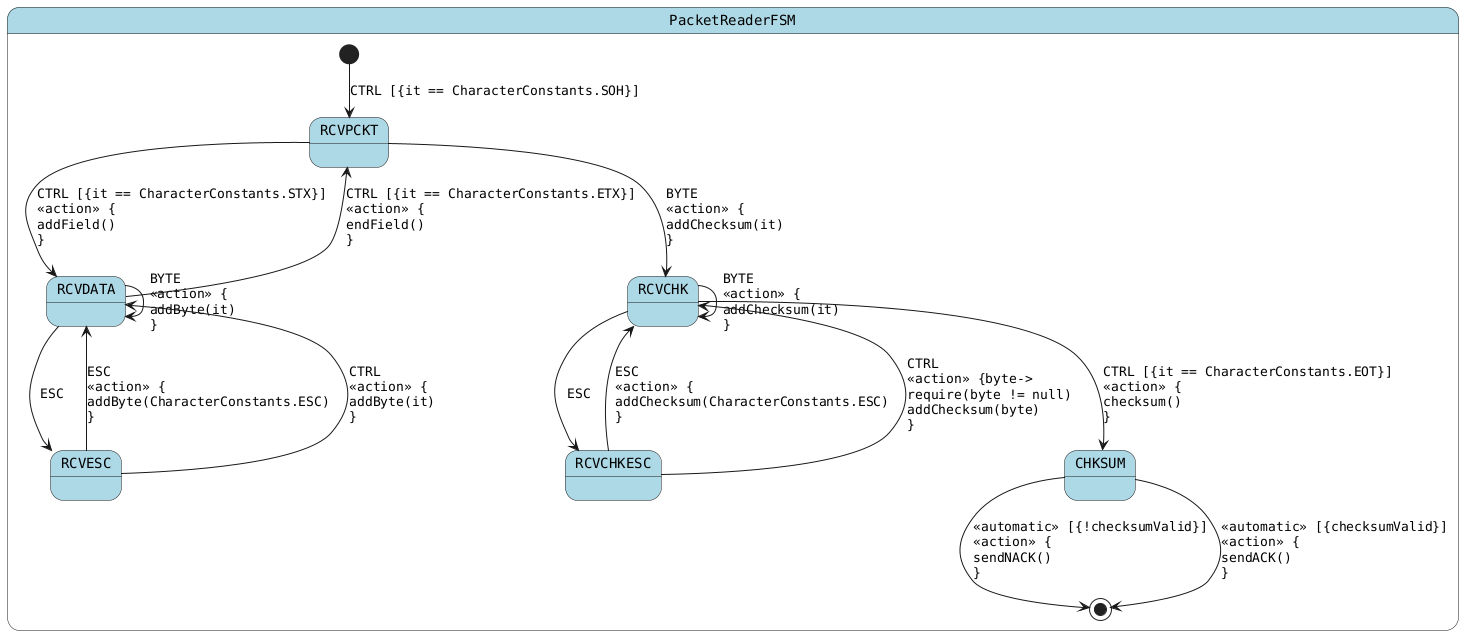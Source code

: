 @startuml
skinparam StateFontName Helvetica
skinparam defaultFontName Monospaced
skinparam state {
    BackgroundColor LightBlue
}
state PacketReaderFSM {
[*] --> RCVPCKT : CTRL [{it == CharacterConstants.SOH}]
RCVPCKT --> RCVDATA : CTRL [{it == CharacterConstants.STX}]\l<<action>> {\laddField()\l}
RCVPCKT --> RCVCHK : BYTE\l<<action>> {\laddChecksum(it)\l}
RCVDATA --> RCVDATA : BYTE\l<<action>> {\laddByte(it)\l}
RCVDATA --> RCVPCKT : CTRL [{it == CharacterConstants.ETX}]\l<<action>> {\lendField()\l}
RCVDATA --> RCVESC : ESC
RCVESC --> RCVDATA : ESC\l<<action>> {\laddByte(CharacterConstants.ESC)\l}
RCVESC --> RCVDATA : CTRL\l<<action>> {\laddByte(it)\l}
RCVCHK --> RCVCHK : BYTE\l<<action>> {\laddChecksum(it)\l}
RCVCHK --> RCVCHKESC : ESC
RCVCHK --> CHKSUM : CTRL [{it == CharacterConstants.EOT}]\l<<action>> {\lchecksum()\l}
CHKSUM --> [*] : <<automatic>> [{!checksumValid}]\l<<action>> {\lsendNACK()\l}
CHKSUM --> [*] : <<automatic>> [{checksumValid}]\l<<action>> {\lsendACK()\l}
RCVCHKESC --> RCVCHK : ESC\l<<action>> {\laddChecksum(CharacterConstants.ESC)\l}
RCVCHKESC --> RCVCHK : CTRL\l<<action>> {byte->\lrequire(byte != null)\laddChecksum(byte)\l}
}
@enduml

